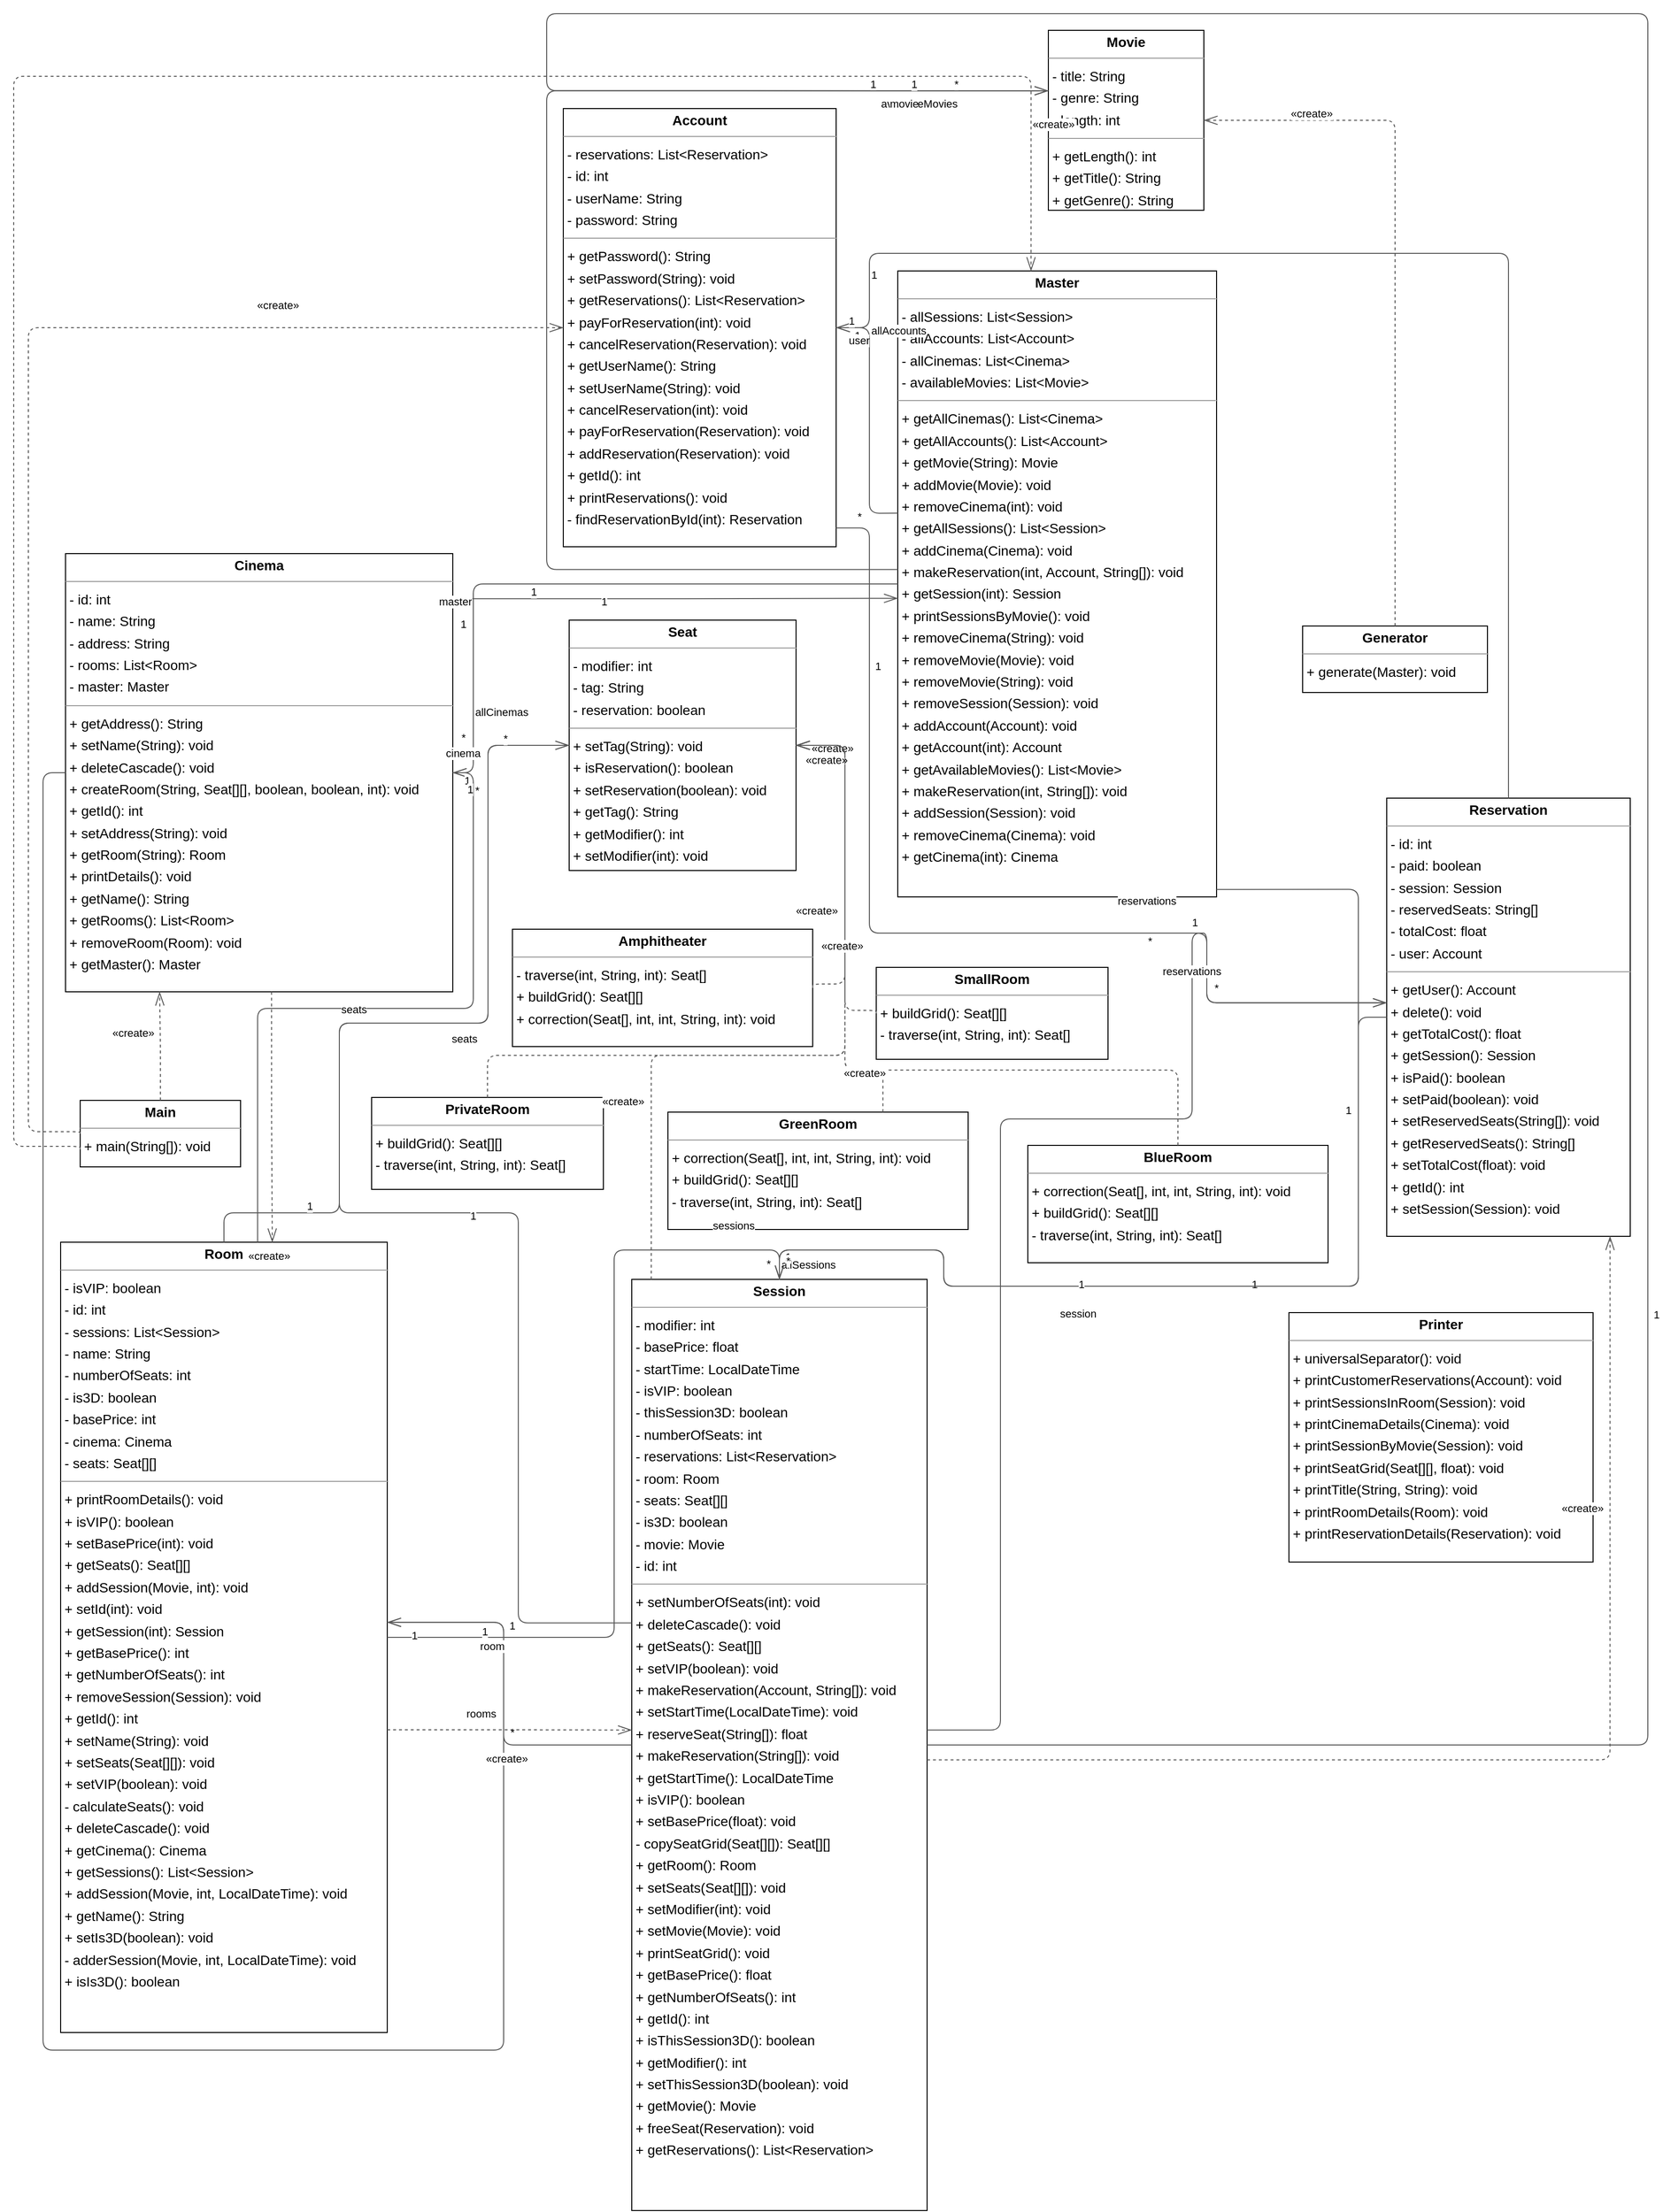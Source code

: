 <mxGraphModel dx="0" dy="0" grid="1" gridSize="10" guides="1" tooltips="1" connect="1" arrows="1" fold="1" page="0" pageScale="1" background="none" math="0" shadow="0">
  <root>
    <mxCell id="0" />
    <mxCell id="1" parent="0" />
    <mxCell id="node11" parent="1" vertex="1" value="&lt;p style=&quot;margin:0px;margin-top:4px;text-align:center;&quot;&gt;&lt;b&gt;Account&lt;/b&gt;&lt;/p&gt;&lt;hr size=&quot;1&quot;/&gt;&lt;p style=&quot;margin:0 0 0 4px;line-height:1.6;&quot;&gt;- reservations: List&amp;lt;Reservation&amp;gt;&lt;br/&gt;- id: int&lt;br/&gt;- userName: String&lt;br/&gt;- password: String&lt;/p&gt;&lt;hr size=&quot;1&quot;/&gt;&lt;p style=&quot;margin:0 0 0 4px;line-height:1.6;&quot;&gt;+ getPassword(): String&lt;br/&gt;+ setPassword(String): void&lt;br/&gt;+ getReservations(): List&amp;lt;Reservation&amp;gt;&lt;br/&gt;+ payForReservation(int): void&lt;br/&gt;+ cancelReservation(Reservation): void&lt;br/&gt;+ getUserName(): String&lt;br/&gt;+ setUserName(String): void&lt;br/&gt;+ cancelReservation(int): void&lt;br/&gt;+ payForReservation(Reservation): void&lt;br/&gt;+ addReservation(Reservation): void&lt;br/&gt;+ getId(): int&lt;br/&gt;+ printReservations(): void&lt;br/&gt;- findReservationById(int): Reservation&lt;/p&gt;" style="verticalAlign=top;align=left;overflow=fill;fontSize=14;fontFamily=Helvetica;html=1;rounded=0;shadow=0;comic=0;labelBackgroundColor=none;strokeWidth=1;">
      <mxGeometry x="438" y="66" width="279" height="448" as="geometry" />
    </mxCell>
    <mxCell id="node4" parent="1" vertex="1" value="&lt;p style=&quot;margin:0px;margin-top:4px;text-align:center;&quot;&gt;&lt;b&gt;Amphitheater&lt;/b&gt;&lt;/p&gt;&lt;hr size=&quot;1&quot;/&gt;&lt;p style=&quot;margin:0 0 0 4px;line-height:1.6;&quot;&gt;- traverse(int, String, int): Seat[]&lt;br/&gt;+ buildGrid(): Seat[][]&lt;br/&gt;+ correction(Seat[], int, int, String, int): void&lt;/p&gt;" style="verticalAlign=top;align=left;overflow=fill;fontSize=14;fontFamily=Helvetica;html=1;rounded=0;shadow=0;comic=0;labelBackgroundColor=none;strokeWidth=1;">
      <mxGeometry x="386" y="905" width="307" height="120" as="geometry" />
    </mxCell>
    <mxCell id="node9" parent="1" vertex="1" value="&lt;p style=&quot;margin:0px;margin-top:4px;text-align:center;&quot;&gt;&lt;b&gt;BlueRoom&lt;/b&gt;&lt;/p&gt;&lt;hr size=&quot;1&quot;/&gt;&lt;p style=&quot;margin:0 0 0 4px;line-height:1.6;&quot;&gt;+ correction(Seat[], int, int, String, int): void&lt;br/&gt;+ buildGrid(): Seat[][]&lt;br/&gt;- traverse(int, String, int): Seat[]&lt;/p&gt;" style="verticalAlign=top;align=left;overflow=fill;fontSize=14;fontFamily=Helvetica;html=1;rounded=0;shadow=0;comic=0;labelBackgroundColor=none;strokeWidth=1;">
      <mxGeometry x="913" y="1126" width="307" height="120" as="geometry" />
    </mxCell>
    <mxCell id="node15" parent="1" vertex="1" value="&lt;p style=&quot;margin:0px;margin-top:4px;text-align:center;&quot;&gt;&lt;b&gt;Cinema&lt;/b&gt;&lt;/p&gt;&lt;hr size=&quot;1&quot;/&gt;&lt;p style=&quot;margin:0 0 0 4px;line-height:1.6;&quot;&gt;- id: int&lt;br/&gt;- name: String&lt;br/&gt;- address: String&lt;br/&gt;- rooms: List&amp;lt;Room&amp;gt;&lt;br/&gt;- master: Master&lt;/p&gt;&lt;hr size=&quot;1&quot;/&gt;&lt;p style=&quot;margin:0 0 0 4px;line-height:1.6;&quot;&gt;+ getAddress(): String&lt;br/&gt;+ setName(String): void&lt;br/&gt;+ deleteCascade(): void&lt;br/&gt;+ createRoom(String, Seat[][], boolean, boolean, int): void&lt;br/&gt;+ getId(): int&lt;br/&gt;+ setAddress(String): void&lt;br/&gt;+ getRoom(String): Room&lt;br/&gt;+ printDetails(): void&lt;br/&gt;+ getName(): String&lt;br/&gt;+ getRooms(): List&amp;lt;Room&amp;gt;&lt;br/&gt;+ removeRoom(Room): void&lt;br/&gt;+ getMaster(): Master&lt;/p&gt;" style="verticalAlign=top;align=left;overflow=fill;fontSize=14;fontFamily=Helvetica;html=1;rounded=0;shadow=0;comic=0;labelBackgroundColor=none;strokeWidth=1;">
      <mxGeometry x="-71" y="521" width="396" height="448" as="geometry" />
    </mxCell>
    <mxCell id="node8" parent="1" vertex="1" value="&lt;p style=&quot;margin:0px;margin-top:4px;text-align:center;&quot;&gt;&lt;b&gt;Generator&lt;/b&gt;&lt;/p&gt;&lt;hr size=&quot;1&quot;/&gt;&lt;p style=&quot;margin:0 0 0 4px;line-height:1.6;&quot;&gt;+ generate(Master): void&lt;/p&gt;" style="verticalAlign=top;align=left;overflow=fill;fontSize=14;fontFamily=Helvetica;html=1;rounded=0;shadow=0;comic=0;labelBackgroundColor=none;strokeWidth=1;">
      <mxGeometry x="1194" y="595" width="189" height="68" as="geometry" />
    </mxCell>
    <mxCell id="node2" parent="1" vertex="1" value="&lt;p style=&quot;margin:0px;margin-top:4px;text-align:center;&quot;&gt;&lt;b&gt;GreenRoom&lt;/b&gt;&lt;/p&gt;&lt;hr size=&quot;1&quot;/&gt;&lt;p style=&quot;margin:0 0 0 4px;line-height:1.6;&quot;&gt;+ correction(Seat[], int, int, String, int): void&lt;br/&gt;+ buildGrid(): Seat[][]&lt;br/&gt;- traverse(int, String, int): Seat[]&lt;/p&gt;" style="verticalAlign=top;align=left;overflow=fill;fontSize=14;fontFamily=Helvetica;html=1;rounded=0;shadow=0;comic=0;labelBackgroundColor=none;strokeWidth=1;">
      <mxGeometry x="545" y="1092" width="307" height="120" as="geometry" />
    </mxCell>
    <mxCell id="node3" parent="1" vertex="1" value="&lt;p style=&quot;margin:0px;margin-top:4px;text-align:center;&quot;&gt;&lt;b&gt;Main&lt;/b&gt;&lt;/p&gt;&lt;hr size=&quot;1&quot;/&gt;&lt;p style=&quot;margin:0 0 0 4px;line-height:1.6;&quot;&gt;+ main(String[]): void&lt;/p&gt;" style="verticalAlign=top;align=left;overflow=fill;fontSize=14;fontFamily=Helvetica;html=1;rounded=0;shadow=0;comic=0;labelBackgroundColor=none;strokeWidth=1;">
      <mxGeometry x="-56" y="1080" width="164" height="68" as="geometry" />
    </mxCell>
    <mxCell id="node12" parent="1" vertex="1" value="&lt;p style=&quot;margin:0px;margin-top:4px;text-align:center;&quot;&gt;&lt;b&gt;Master&lt;/b&gt;&lt;/p&gt;&lt;hr size=&quot;1&quot;/&gt;&lt;p style=&quot;margin:0 0 0 4px;line-height:1.6;&quot;&gt;- allSessions: List&amp;lt;Session&amp;gt;&lt;br/&gt;- allAccounts: List&amp;lt;Account&amp;gt;&lt;br/&gt;- allCinemas: List&amp;lt;Cinema&amp;gt;&lt;br/&gt;- availableMovies: List&amp;lt;Movie&amp;gt;&lt;/p&gt;&lt;hr size=&quot;1&quot;/&gt;&lt;p style=&quot;margin:0 0 0 4px;line-height:1.6;&quot;&gt;+ getAllCinemas(): List&amp;lt;Cinema&amp;gt;&lt;br/&gt;+ getAllAccounts(): List&amp;lt;Account&amp;gt;&lt;br/&gt;+ getMovie(String): Movie&lt;br/&gt;+ addMovie(Movie): void&lt;br/&gt;+ removeCinema(int): void&lt;br/&gt;+ getAllSessions(): List&amp;lt;Session&amp;gt;&lt;br/&gt;+ addCinema(Cinema): void&lt;br/&gt;+ makeReservation(int, Account, String[]): void&lt;br/&gt;+ getSession(int): Session&lt;br/&gt;+ printSessionsByMovie(): void&lt;br/&gt;+ removeCinema(String): void&lt;br/&gt;+ removeMovie(Movie): void&lt;br/&gt;+ removeMovie(String): void&lt;br/&gt;+ removeSession(Session): void&lt;br/&gt;+ addAccount(Account): void&lt;br/&gt;+ getAccount(int): Account&lt;br/&gt;+ getAvailableMovies(): List&amp;lt;Movie&amp;gt;&lt;br/&gt;+ makeReservation(int, String[]): void&lt;br/&gt;+ addSession(Session): void&lt;br/&gt;+ removeCinema(Cinema): void&lt;br/&gt;+ getCinema(int): Cinema&lt;/p&gt;" style="verticalAlign=top;align=left;overflow=fill;fontSize=14;fontFamily=Helvetica;html=1;rounded=0;shadow=0;comic=0;labelBackgroundColor=none;strokeWidth=1;">
      <mxGeometry x="780" y="232" width="326" height="640" as="geometry" />
    </mxCell>
    <mxCell id="node6" parent="1" vertex="1" value="&lt;p style=&quot;margin:0px;margin-top:4px;text-align:center;&quot;&gt;&lt;b&gt;Movie&lt;/b&gt;&lt;/p&gt;&lt;hr size=&quot;1&quot;/&gt;&lt;p style=&quot;margin:0 0 0 4px;line-height:1.6;&quot;&gt;- title: String&lt;br/&gt;- genre: String&lt;br/&gt;- length: int&lt;/p&gt;&lt;hr size=&quot;1&quot;/&gt;&lt;p style=&quot;margin:0 0 0 4px;line-height:1.6;&quot;&gt;+ getLength(): int&lt;br/&gt;+ getTitle(): String&lt;br/&gt;+ getGenre(): String&lt;/p&gt;" style="verticalAlign=top;align=left;overflow=fill;fontSize=14;fontFamily=Helvetica;html=1;rounded=0;shadow=0;comic=0;labelBackgroundColor=none;strokeWidth=1;">
      <mxGeometry x="934" y="-14" width="159" height="184" as="geometry" />
    </mxCell>
    <mxCell id="node14" parent="1" vertex="1" value="&lt;p style=&quot;margin:0px;margin-top:4px;text-align:center;&quot;&gt;&lt;b&gt;Printer&lt;/b&gt;&lt;/p&gt;&lt;hr size=&quot;1&quot;/&gt;&lt;p style=&quot;margin:0 0 0 4px;line-height:1.6;&quot;&gt;+ universalSeparator(): void&lt;br/&gt;+ printCustomerReservations(Account): void&lt;br/&gt;+ printSessionsInRoom(Session): void&lt;br/&gt;+ printCinemaDetails(Cinema): void&lt;br/&gt;+ printSessionByMovie(Session): void&lt;br/&gt;+ printSeatGrid(Seat[][], float): void&lt;br/&gt;+ printTitle(String, String): void&lt;br/&gt;+ printRoomDetails(Room): void&lt;br/&gt;+ printReservationDetails(Reservation): void&lt;/p&gt;" style="verticalAlign=top;align=left;overflow=fill;fontSize=14;fontFamily=Helvetica;html=1;rounded=0;shadow=0;comic=0;labelBackgroundColor=none;strokeWidth=1;">
      <mxGeometry x="1180" y="1297" width="311" height="255" as="geometry" />
    </mxCell>
    <mxCell id="node13" parent="1" vertex="1" value="&lt;p style=&quot;margin:0px;margin-top:4px;text-align:center;&quot;&gt;&lt;b&gt;PrivateRoom&lt;/b&gt;&lt;/p&gt;&lt;hr size=&quot;1&quot;/&gt;&lt;p style=&quot;margin:0 0 0 4px;line-height:1.6;&quot;&gt;+ buildGrid(): Seat[][]&lt;br/&gt;- traverse(int, String, int): Seat[]&lt;/p&gt;" style="verticalAlign=top;align=left;overflow=fill;fontSize=14;fontFamily=Helvetica;html=1;rounded=0;shadow=0;comic=0;labelBackgroundColor=none;strokeWidth=1;">
      <mxGeometry x="242" y="1077" width="237" height="94" as="geometry" />
    </mxCell>
    <mxCell id="node10" parent="1" vertex="1" value="&lt;p style=&quot;margin:0px;margin-top:4px;text-align:center;&quot;&gt;&lt;b&gt;Reservation&lt;/b&gt;&lt;/p&gt;&lt;hr size=&quot;1&quot;/&gt;&lt;p style=&quot;margin:0 0 0 4px;line-height:1.6;&quot;&gt;- id: int&lt;br/&gt;- paid: boolean&lt;br/&gt;- session: Session&lt;br/&gt;- reservedSeats: String[]&lt;br/&gt;- totalCost: float&lt;br/&gt;- user: Account&lt;/p&gt;&lt;hr size=&quot;1&quot;/&gt;&lt;p style=&quot;margin:0 0 0 4px;line-height:1.6;&quot;&gt;+ getUser(): Account&lt;br/&gt;+ delete(): void&lt;br/&gt;+ getTotalCost(): float&lt;br/&gt;+ getSession(): Session&lt;br/&gt;+ isPaid(): boolean&lt;br/&gt;+ setPaid(boolean): void&lt;br/&gt;+ setReservedSeats(String[]): void&lt;br/&gt;+ getReservedSeats(): String[]&lt;br/&gt;+ setTotalCost(float): void&lt;br/&gt;+ getId(): int&lt;br/&gt;+ setSession(Session): void&lt;/p&gt;" style="verticalAlign=top;align=left;overflow=fill;fontSize=14;fontFamily=Helvetica;html=1;rounded=0;shadow=0;comic=0;labelBackgroundColor=none;strokeWidth=1;">
      <mxGeometry x="1280" y="771" width="249" height="448" as="geometry" />
    </mxCell>
    <mxCell id="node7" parent="1" vertex="1" value="&lt;p style=&quot;margin:0px;margin-top:4px;text-align:center;&quot;&gt;&lt;b&gt;Room&lt;/b&gt;&lt;/p&gt;&lt;hr size=&quot;1&quot;/&gt;&lt;p style=&quot;margin:0 0 0 4px;line-height:1.6;&quot;&gt;- isVIP: boolean&lt;br/&gt;- id: int&lt;br/&gt;- sessions: List&amp;lt;Session&amp;gt;&lt;br/&gt;- name: String&lt;br/&gt;- numberOfSeats: int&lt;br/&gt;- is3D: boolean&lt;br/&gt;- basePrice: int&lt;br/&gt;- cinema: Cinema&lt;br/&gt;- seats: Seat[][]&lt;/p&gt;&lt;hr size=&quot;1&quot;/&gt;&lt;p style=&quot;margin:0 0 0 4px;line-height:1.6;&quot;&gt;+ printRoomDetails(): void&lt;br/&gt;+ isVIP(): boolean&lt;br/&gt;+ setBasePrice(int): void&lt;br/&gt;+ getSeats(): Seat[][]&lt;br/&gt;+ addSession(Movie, int): void&lt;br/&gt;+ setId(int): void&lt;br/&gt;+ getSession(int): Session&lt;br/&gt;+ getBasePrice(): int&lt;br/&gt;+ getNumberOfSeats(): int&lt;br/&gt;+ removeSession(Session): void&lt;br/&gt;+ getId(): int&lt;br/&gt;+ setName(String): void&lt;br/&gt;+ setSeats(Seat[][]): void&lt;br/&gt;+ setVIP(boolean): void&lt;br/&gt;- calculateSeats(): void&lt;br/&gt;+ deleteCascade(): void&lt;br/&gt;+ getCinema(): Cinema&lt;br/&gt;+ getSessions(): List&amp;lt;Session&amp;gt;&lt;br/&gt;+ addSession(Movie, int, LocalDateTime): void&lt;br/&gt;+ getName(): String&lt;br/&gt;+ setIs3D(boolean): void&lt;br/&gt;- adderSession(Movie, int, LocalDateTime): void&lt;br/&gt;+ isIs3D(): boolean&lt;/p&gt;" style="verticalAlign=top;align=left;overflow=fill;fontSize=14;fontFamily=Helvetica;html=1;rounded=0;shadow=0;comic=0;labelBackgroundColor=none;strokeWidth=1;">
      <mxGeometry x="-76" y="1225" width="334" height="808" as="geometry" />
    </mxCell>
    <mxCell id="node0" parent="1" vertex="1" value="&lt;p style=&quot;margin:0px;margin-top:4px;text-align:center;&quot;&gt;&lt;b&gt;Seat&lt;/b&gt;&lt;/p&gt;&lt;hr size=&quot;1&quot;/&gt;&lt;p style=&quot;margin:0 0 0 4px;line-height:1.6;&quot;&gt;- modifier: int&lt;br/&gt;- tag: String&lt;br/&gt;- reservation: boolean&lt;/p&gt;&lt;hr size=&quot;1&quot;/&gt;&lt;p style=&quot;margin:0 0 0 4px;line-height:1.6;&quot;&gt;+ setTag(String): void&lt;br/&gt;+ isReservation(): boolean&lt;br/&gt;+ setReservation(boolean): void&lt;br/&gt;+ getTag(): String&lt;br/&gt;+ getModifier(): int&lt;br/&gt;+ setModifier(int): void&lt;/p&gt;" style="verticalAlign=top;align=left;overflow=fill;fontSize=14;fontFamily=Helvetica;html=1;rounded=0;shadow=0;comic=0;labelBackgroundColor=none;strokeWidth=1;">
      <mxGeometry x="444" y="589" width="232" height="256" as="geometry" />
    </mxCell>
    <mxCell id="node1" parent="1" vertex="1" value="&lt;p style=&quot;margin:0px;margin-top:4px;text-align:center;&quot;&gt;&lt;b&gt;Session&lt;/b&gt;&lt;/p&gt;&lt;hr size=&quot;1&quot;/&gt;&lt;p style=&quot;margin:0 0 0 4px;line-height:1.6;&quot;&gt;- modifier: int&lt;br/&gt;- basePrice: float&lt;br/&gt;- startTime: LocalDateTime&lt;br/&gt;- isVIP: boolean&lt;br/&gt;- thisSession3D: boolean&lt;br/&gt;- numberOfSeats: int&lt;br/&gt;- reservations: List&amp;lt;Reservation&amp;gt;&lt;br/&gt;- room: Room&lt;br/&gt;- seats: Seat[][]&lt;br/&gt;- is3D: boolean&lt;br/&gt;- movie: Movie&lt;br/&gt;- id: int&lt;/p&gt;&lt;hr size=&quot;1&quot;/&gt;&lt;p style=&quot;margin:0 0 0 4px;line-height:1.6;&quot;&gt;+ setNumberOfSeats(int): void&lt;br/&gt;+ deleteCascade(): void&lt;br/&gt;+ getSeats(): Seat[][]&lt;br/&gt;+ setVIP(boolean): void&lt;br/&gt;+ makeReservation(Account, String[]): void&lt;br/&gt;+ setStartTime(LocalDateTime): void&lt;br/&gt;+ reserveSeat(String[]): float&lt;br/&gt;+ makeReservation(String[]): void&lt;br/&gt;+ getStartTime(): LocalDateTime&lt;br/&gt;+ isVIP(): boolean&lt;br/&gt;+ setBasePrice(float): void&lt;br/&gt;- copySeatGrid(Seat[][]): Seat[][]&lt;br/&gt;+ getRoom(): Room&lt;br/&gt;+ setSeats(Seat[][]): void&lt;br/&gt;+ setModifier(int): void&lt;br/&gt;+ setMovie(Movie): void&lt;br/&gt;+ printSeatGrid(): void&lt;br/&gt;+ getBasePrice(): float&lt;br/&gt;+ getNumberOfSeats(): int&lt;br/&gt;+ getId(): int&lt;br/&gt;+ isThisSession3D(): boolean&lt;br/&gt;+ getModifier(): int&lt;br/&gt;+ setThisSession3D(boolean): void&lt;br/&gt;+ getMovie(): Movie&lt;br/&gt;+ freeSeat(Reservation): void&lt;br/&gt;+ getReservations(): List&amp;lt;Reservation&amp;gt;&lt;/p&gt;" style="verticalAlign=top;align=left;overflow=fill;fontSize=14;fontFamily=Helvetica;html=1;rounded=0;shadow=0;comic=0;labelBackgroundColor=none;strokeWidth=1;">
      <mxGeometry x="508" y="1263" width="302" height="952" as="geometry" />
    </mxCell>
    <mxCell id="node5" parent="1" vertex="1" value="&lt;p style=&quot;margin:0px;margin-top:4px;text-align:center;&quot;&gt;&lt;b&gt;SmallRoom&lt;/b&gt;&lt;/p&gt;&lt;hr size=&quot;1&quot;/&gt;&lt;p style=&quot;margin:0 0 0 4px;line-height:1.6;&quot;&gt;+ buildGrid(): Seat[][]&lt;br/&gt;- traverse(int, String, int): Seat[]&lt;/p&gt;" style="verticalAlign=top;align=left;overflow=fill;fontSize=14;fontFamily=Helvetica;html=1;rounded=0;shadow=0;comic=0;labelBackgroundColor=none;strokeWidth=1;">
      <mxGeometry x="758" y="944" width="237" height="94" as="geometry" />
    </mxCell>
    <mxCell id="edge11" edge="1" value="" parent="1" source="node11" target="node10" style="html=1;rounded=1;edgeStyle=orthogonalEdgeStyle;dashed=0;startArrow=diamondThinstartSize=12;endArrow=openThin;endSize=12;strokeColor=#595959;exitX=1.000;exitY=0.957;exitDx=0;exitDy=0;entryX=0.000;entryY=0.467;entryDx=0;entryDy=0;">
      <mxGeometry width="50" height="50" relative="1" as="geometry">
        <Array as="points">
          <mxPoint x="751" y="495" />
          <mxPoint x="751" y="909" />
          <mxPoint x="1096" y="909" />
          <mxPoint x="1096" y="980" />
        </Array>
      </mxGeometry>
    </mxCell>
    <mxCell id="label66" parent="edge11" vertex="1" connectable="0" value="1" style="edgeLabel;resizable=0;html=1;align=left;verticalAlign=top;strokeColor=default;">
      <mxGeometry x="755" y="623" as="geometry" />
    </mxCell>
    <mxCell id="label70" parent="edge11" vertex="1" connectable="0" value="*" style="edgeLabel;resizable=0;html=1;align=left;verticalAlign=top;strokeColor=default;">
      <mxGeometry x="1034" y="904" as="geometry" />
    </mxCell>
    <mxCell id="label71" parent="edge11" vertex="1" connectable="0" value="reservations" style="edgeLabel;resizable=0;html=1;align=left;verticalAlign=top;strokeColor=default;">
      <mxGeometry x="1003" y="863" as="geometry" />
    </mxCell>
    <mxCell id="edge20" edge="1" value="" parent="1" source="node4" target="node0" style="html=1;rounded=1;edgeStyle=orthogonalEdgeStyle;dashed=1;startArrow=none;endArrow=openThin;endSize=12;strokeColor=#595959;exitX=1.000;exitY=0.500;exitDx=0;exitDy=0;entryX=1.000;entryY=0.500;entryDx=0;entryDy=0;">
      <mxGeometry width="50" height="50" relative="1" as="geometry">
        <Array as="points">
          <mxPoint x="726" y="961" />
          <mxPoint x="726" y="717" />
        </Array>
      </mxGeometry>
    </mxCell>
    <mxCell id="label122" parent="edge20" vertex="1" connectable="0" value="«create»" style="edgeLabel;resizable=0;html=1;align=left;verticalAlign=top;strokeColor=default;">
      <mxGeometry x="690" y="707" as="geometry" />
    </mxCell>
    <mxCell id="edge25" edge="1" value="" parent="1" source="node9" target="node0" style="html=1;rounded=1;edgeStyle=orthogonalEdgeStyle;dashed=1;startArrow=none;endArrow=openThin;endSize=12;strokeColor=#595959;exitX=0.500;exitY=0.000;exitDx=0;exitDy=0;entryX=1.000;entryY=0.500;entryDx=0;entryDy=0;">
      <mxGeometry width="50" height="50" relative="1" as="geometry">
        <Array as="points">
          <mxPoint x="1066" y="1049" />
          <mxPoint x="726" y="1049" />
          <mxPoint x="726" y="717" />
        </Array>
      </mxGeometry>
    </mxCell>
    <mxCell id="label152" parent="edge25" vertex="1" connectable="0" value="«create»" style="edgeLabel;resizable=0;html=1;align=left;verticalAlign=top;strokeColor=default;">
      <mxGeometry x="674" y="873" as="geometry" />
    </mxCell>
    <mxCell id="edge12" edge="1" value="" parent="1" source="node15" target="node12" style="html=1;rounded=1;edgeStyle=orthogonalEdgeStyle;dashed=0;startArrow=diamondThinstartSize=12;endArrow=openThin;endSize=12;strokeColor=#595959;exitX=1.000;exitY=0.103;exitDx=0;exitDy=0;entryX=0.000;entryY=0.523;entryDx=0;entryDy=0;">
      <mxGeometry width="50" height="50" relative="1" as="geometry">
        <Array as="points" />
      </mxGeometry>
    </mxCell>
    <mxCell id="label72" parent="edge12" vertex="1" connectable="0" value="1" style="edgeLabel;resizable=0;html=1;align=left;verticalAlign=top;strokeColor=default;">
      <mxGeometry x="475" y="557" as="geometry" />
    </mxCell>
    <mxCell id="label76" parent="edge12" vertex="1" connectable="0" value="1" style="edgeLabel;resizable=0;html=1;align=left;verticalAlign=top;strokeColor=default;">
      <mxGeometry x="403" y="547" as="geometry" />
    </mxCell>
    <mxCell id="label77" parent="edge12" vertex="1" connectable="0" value="master" style="edgeLabel;resizable=0;html=1;align=left;verticalAlign=top;strokeColor=default;">
      <mxGeometry x="309" y="557" as="geometry" />
    </mxCell>
    <mxCell id="edge19" edge="1" value="" parent="1" source="node15" target="node7" style="html=1;rounded=1;edgeStyle=orthogonalEdgeStyle;dashed=0;startArrow=diamondThinstartSize=12;endArrow=openThin;endSize=12;strokeColor=#595959;exitX=0.000;exitY=0.500;exitDx=0;exitDy=0;entryX=1.000;entryY=0.481;entryDx=0;entryDy=0;">
      <mxGeometry width="50" height="50" relative="1" as="geometry">
        <Array as="points">
          <mxPoint x="-94" y="745" />
          <mxPoint x="-94" y="2051" />
          <mxPoint x="377" y="2051" />
          <mxPoint x="377" y="1614" />
        </Array>
      </mxGeometry>
    </mxCell>
    <mxCell id="label114" parent="edge19" vertex="1" connectable="0" value="1" style="edgeLabel;resizable=0;html=1;align=left;verticalAlign=top;strokeColor=default;">
      <mxGeometry x="381" y="1604" as="geometry" />
    </mxCell>
    <mxCell id="label118" parent="edge19" vertex="1" connectable="0" value="*" style="edgeLabel;resizable=0;html=1;align=left;verticalAlign=top;strokeColor=default;">
      <mxGeometry x="382" y="1713" as="geometry" />
    </mxCell>
    <mxCell id="label119" parent="edge19" vertex="1" connectable="0" value="rooms" style="edgeLabel;resizable=0;html=1;align=left;verticalAlign=top;strokeColor=default;">
      <mxGeometry x="337" y="1694" as="geometry" />
    </mxCell>
    <mxCell id="edge23" edge="1" value="" parent="1" source="node15" target="node7" style="html=1;rounded=1;edgeStyle=orthogonalEdgeStyle;dashed=1;startArrow=none;endArrow=openThin;endSize=12;strokeColor=#595959;exitX=0.532;exitY=1.000;exitDx=0;exitDy=0;entryX=0.648;entryY=0.000;entryDx=0;entryDy=0;">
      <mxGeometry width="50" height="50" relative="1" as="geometry">
        <Array as="points" />
      </mxGeometry>
    </mxCell>
    <mxCell id="label140" parent="edge23" vertex="1" connectable="0" value="«create»" style="edgeLabel;resizable=0;html=1;align=left;verticalAlign=top;strokeColor=default;">
      <mxGeometry x="114" y="1226" as="geometry" />
    </mxCell>
    <mxCell id="edge22" edge="1" value="" parent="1" source="node8" target="node6" style="html=1;rounded=1;edgeStyle=orthogonalEdgeStyle;dashed=1;startArrow=none;endArrow=openThin;endSize=12;strokeColor=#595959;exitX=0.500;exitY=0.001;exitDx=0;exitDy=0;entryX=1.000;entryY=0.500;entryDx=0;entryDy=0;">
      <mxGeometry width="50" height="50" relative="1" as="geometry">
        <Array as="points">
          <mxPoint x="1289" y="78" />
        </Array>
      </mxGeometry>
    </mxCell>
    <mxCell id="label134" parent="edge22" vertex="1" connectable="0" value="«create»" style="edgeLabel;resizable=0;html=1;align=left;verticalAlign=top;strokeColor=default;">
      <mxGeometry x="1180" y="58" as="geometry" />
    </mxCell>
    <mxCell id="edge6" edge="1" value="" parent="1" source="node2" target="node0" style="html=1;rounded=1;edgeStyle=orthogonalEdgeStyle;dashed=1;startArrow=none;endArrow=openThin;endSize=12;strokeColor=#595959;exitX=0.716;exitY=0.000;exitDx=0;exitDy=0;entryX=1.000;entryY=0.500;entryDx=0;entryDy=0;">
      <mxGeometry width="50" height="50" relative="1" as="geometry">
        <Array as="points">
          <mxPoint x="765" y="1049" />
          <mxPoint x="726" y="1049" />
          <mxPoint x="726" y="717" />
        </Array>
      </mxGeometry>
    </mxCell>
    <mxCell id="label38" parent="edge6" vertex="1" connectable="0" value="«create»" style="edgeLabel;resizable=0;html=1;align=left;verticalAlign=top;strokeColor=default;">
      <mxGeometry x="723" y="1039" as="geometry" />
    </mxCell>
    <mxCell id="edge8" edge="1" value="" parent="1" source="node3" target="node11" style="html=1;rounded=1;edgeStyle=orthogonalEdgeStyle;dashed=1;startArrow=none;endArrow=openThin;endSize=12;strokeColor=#595959;exitX=0.000;exitY=0.500;exitDx=0;exitDy=0;entryX=0.000;entryY=0.500;entryDx=0;entryDy=0;">
      <mxGeometry width="50" height="50" relative="1" as="geometry">
        <Array as="points">
          <mxPoint x="-109" y="1112" />
          <mxPoint x="-109" y="290" />
        </Array>
      </mxGeometry>
    </mxCell>
    <mxCell id="label50" parent="edge8" vertex="1" connectable="0" value="«create»" style="edgeLabel;resizable=0;html=1;align=left;verticalAlign=top;strokeColor=default;">
      <mxGeometry x="123" y="254" as="geometry" />
    </mxCell>
    <mxCell id="edge13" edge="1" value="" parent="1" source="node3" target="node15" style="html=1;rounded=1;edgeStyle=orthogonalEdgeStyle;dashed=1;startArrow=none;endArrow=openThin;endSize=12;strokeColor=#595959;exitX=0.500;exitY=0.000;exitDx=0;exitDy=0;entryX=0.243;entryY=1.000;entryDx=0;entryDy=0;">
      <mxGeometry width="50" height="50" relative="1" as="geometry">
        <Array as="points" />
      </mxGeometry>
    </mxCell>
    <mxCell id="label80" parent="edge13" vertex="1" connectable="0" value="«create»" style="edgeLabel;resizable=0;html=1;align=left;verticalAlign=top;strokeColor=default;">
      <mxGeometry x="-25" y="998" as="geometry" />
    </mxCell>
    <mxCell id="edge0" edge="1" value="" parent="1" source="node3" target="node12" style="html=1;rounded=1;edgeStyle=orthogonalEdgeStyle;dashed=1;startArrow=none;endArrow=openThin;endSize=12;strokeColor=#595959;exitX=0.000;exitY=0.738;exitDx=0;exitDy=0;entryX=0.418;entryY=0.000;entryDx=0;entryDy=0;">
      <mxGeometry width="50" height="50" relative="1" as="geometry">
        <Array as="points">
          <mxPoint x="-124" y="1127" />
          <mxPoint x="-124" y="33" />
          <mxPoint x="916" y="33" />
        </Array>
      </mxGeometry>
    </mxCell>
    <mxCell id="label2" parent="edge0" vertex="1" connectable="0" value="«create»" style="edgeLabel;resizable=0;html=1;align=left;verticalAlign=top;strokeColor=default;">
      <mxGeometry x="916" y="69" as="geometry" />
    </mxCell>
    <mxCell id="edge1" edge="1" value="" parent="1" source="node12" target="node11" style="html=1;rounded=1;edgeStyle=orthogonalEdgeStyle;dashed=0;startArrow=diamondThinstartSize=12;endArrow=openThin;endSize=12;strokeColor=#595959;exitX=0.000;exitY=0.387;exitDx=0;exitDy=0;entryX=1.000;entryY=0.500;entryDx=0;entryDy=0;">
      <mxGeometry width="50" height="50" relative="1" as="geometry">
        <Array as="points">
          <mxPoint x="751" y="480" />
          <mxPoint x="751" y="290" />
        </Array>
      </mxGeometry>
    </mxCell>
    <mxCell id="label6" parent="edge1" vertex="1" connectable="0" value="1" style="edgeLabel;resizable=0;html=1;align=left;verticalAlign=top;strokeColor=default;">
      <mxGeometry x="734" y="285" as="geometry" />
    </mxCell>
    <mxCell id="label10" parent="edge1" vertex="1" connectable="0" value="*" style="edgeLabel;resizable=0;html=1;align=left;verticalAlign=top;strokeColor=default;">
      <mxGeometry x="737" y="470" as="geometry" />
    </mxCell>
    <mxCell id="label11" parent="edge1" vertex="1" connectable="0" value="allAccounts" style="edgeLabel;resizable=0;html=1;align=left;verticalAlign=top;strokeColor=default;">
      <mxGeometry x="751" y="280" as="geometry" />
    </mxCell>
    <mxCell id="edge26" edge="1" value="" parent="1" source="node12" target="node15" style="html=1;rounded=1;edgeStyle=orthogonalEdgeStyle;dashed=0;startArrow=diamondThinstartSize=12;endArrow=openThin;endSize=12;strokeColor=#595959;exitX=0.000;exitY=0.500;exitDx=0;exitDy=0;entryX=1.000;entryY=0.500;entryDx=0;entryDy=0;">
      <mxGeometry width="50" height="50" relative="1" as="geometry">
        <Array as="points">
          <mxPoint x="346" y="552" />
          <mxPoint x="346" y="745" />
        </Array>
      </mxGeometry>
    </mxCell>
    <mxCell id="label156" parent="edge26" vertex="1" connectable="0" value="1" style="edgeLabel;resizable=0;html=1;align=left;verticalAlign=top;strokeColor=default;">
      <mxGeometry x="331" y="580" as="geometry" />
    </mxCell>
    <mxCell id="label160" parent="edge26" vertex="1" connectable="0" value="*" style="edgeLabel;resizable=0;html=1;align=left;verticalAlign=top;strokeColor=default;">
      <mxGeometry x="332" y="696" as="geometry" />
    </mxCell>
    <mxCell id="label161" parent="edge26" vertex="1" connectable="0" value="allCinemas" style="edgeLabel;resizable=0;html=1;align=left;verticalAlign=top;strokeColor=default;">
      <mxGeometry x="346" y="670" as="geometry" />
    </mxCell>
    <mxCell id="edge7" edge="1" value="" parent="1" source="node12" target="node6" style="html=1;rounded=1;edgeStyle=orthogonalEdgeStyle;dashed=0;startArrow=diamondThinstartSize=12;endArrow=openThin;endSize=12;strokeColor=#595959;exitX=0.000;exitY=0.477;exitDx=0;exitDy=0;entryX=0.000;entryY=0.336;entryDx=0;entryDy=0;">
      <mxGeometry width="50" height="50" relative="1" as="geometry">
        <Array as="points">
          <mxPoint x="421" y="537" />
          <mxPoint x="421" y="48" />
        </Array>
      </mxGeometry>
    </mxCell>
    <mxCell id="label42" parent="edge7" vertex="1" connectable="0" value="1" style="edgeLabel;resizable=0;html=1;align=left;verticalAlign=top;strokeColor=default;">
      <mxGeometry x="750" y="28" as="geometry" />
    </mxCell>
    <mxCell id="label46" parent="edge7" vertex="1" connectable="0" value="*" style="edgeLabel;resizable=0;html=1;align=left;verticalAlign=top;strokeColor=default;">
      <mxGeometry x="836" y="28" as="geometry" />
    </mxCell>
    <mxCell id="label47" parent="edge7" vertex="1" connectable="0" value="availableMovies" style="edgeLabel;resizable=0;html=1;align=left;verticalAlign=top;strokeColor=default;">
      <mxGeometry x="761" y="48" as="geometry" />
    </mxCell>
    <mxCell id="edge28" edge="1" value="" parent="1" source="node12" target="node1" style="html=1;rounded=1;edgeStyle=orthogonalEdgeStyle;dashed=0;startArrow=diamondThinstartSize=12;endArrow=openThin;endSize=12;strokeColor=#595959;exitX=1.000;exitY=0.988;exitDx=0;exitDy=0;entryX=0.500;entryY=0.000;entryDx=0;entryDy=0;">
      <mxGeometry width="50" height="50" relative="1" as="geometry">
        <Array as="points">
          <mxPoint x="1251" y="864" />
          <mxPoint x="1251" y="1270" />
          <mxPoint x="827" y="1270" />
          <mxPoint x="827" y="1233" />
          <mxPoint x="659" y="1233" />
        </Array>
      </mxGeometry>
    </mxCell>
    <mxCell id="label168" parent="edge28" vertex="1" connectable="0" value="1" style="edgeLabel;resizable=0;html=1;align=left;verticalAlign=top;strokeColor=default;">
      <mxGeometry x="1140" y="1255" as="geometry" />
    </mxCell>
    <mxCell id="label172" parent="edge28" vertex="1" connectable="0" value="*" style="edgeLabel;resizable=0;html=1;align=left;verticalAlign=top;strokeColor=default;">
      <mxGeometry x="644" y="1234" as="geometry" />
    </mxCell>
    <mxCell id="label173" parent="edge28" vertex="1" connectable="0" value="allSessions" style="edgeLabel;resizable=0;html=1;align=left;verticalAlign=top;strokeColor=default;">
      <mxGeometry x="659" y="1235" as="geometry" />
    </mxCell>
    <mxCell id="edge10" edge="1" value="" parent="1" source="node13" target="node0" style="html=1;rounded=1;edgeStyle=orthogonalEdgeStyle;dashed=1;startArrow=none;endArrow=openThin;endSize=12;strokeColor=#595959;exitX=0.500;exitY=0.000;exitDx=0;exitDy=0;entryX=1.000;entryY=0.500;entryDx=0;entryDy=0;">
      <mxGeometry width="50" height="50" relative="1" as="geometry">
        <Array as="points">
          <mxPoint x="361" y="1034" />
          <mxPoint x="726" y="1034" />
          <mxPoint x="726" y="717" />
        </Array>
      </mxGeometry>
    </mxCell>
    <mxCell id="label62" parent="edge10" vertex="1" connectable="0" value="«create»" style="edgeLabel;resizable=0;html=1;align=left;verticalAlign=top;strokeColor=default;">
      <mxGeometry x="684" y="719" as="geometry" />
    </mxCell>
    <mxCell id="edge24" edge="1" value="" parent="1" source="node10" target="node11" style="html=1;rounded=1;edgeStyle=orthogonalEdgeStyle;dashed=0;startArrow=diamondThinstartSize=12;endArrow=openThin;endSize=12;strokeColor=#595959;exitX=0.500;exitY=0.000;exitDx=0;exitDy=0;entryX=1.000;entryY=0.500;entryDx=0;entryDy=0;">
      <mxGeometry width="50" height="50" relative="1" as="geometry">
        <Array as="points">
          <mxPoint x="1405" y="214" />
          <mxPoint x="751" y="214" />
          <mxPoint x="751" y="290" />
        </Array>
      </mxGeometry>
    </mxCell>
    <mxCell id="label144" parent="edge24" vertex="1" connectable="0" value="1" style="edgeLabel;resizable=0;html=1;align=left;verticalAlign=top;strokeColor=default;">
      <mxGeometry x="728" y="270" as="geometry" />
    </mxCell>
    <mxCell id="label148" parent="edge24" vertex="1" connectable="0" value="1" style="edgeLabel;resizable=0;html=1;align=left;verticalAlign=top;strokeColor=default;">
      <mxGeometry x="751" y="223" as="geometry" />
    </mxCell>
    <mxCell id="label149" parent="edge24" vertex="1" connectable="0" value="user" style="edgeLabel;resizable=0;html=1;align=left;verticalAlign=top;strokeColor=default;">
      <mxGeometry x="728" y="290" as="geometry" />
    </mxCell>
    <mxCell id="edge5" edge="1" value="" parent="1" source="node10" target="node1" style="html=1;rounded=1;edgeStyle=orthogonalEdgeStyle;dashed=0;startArrow=diamondThinstartSize=12;endArrow=openThin;endSize=12;strokeColor=#595959;exitX=0.000;exitY=0.500;exitDx=0;exitDy=0;entryX=0.500;entryY=0.000;entryDx=0;entryDy=0;">
      <mxGeometry width="50" height="50" relative="1" as="geometry">
        <Array as="points">
          <mxPoint x="1251" y="995" />
          <mxPoint x="1251" y="1270" />
          <mxPoint x="827" y="1270" />
          <mxPoint x="827" y="1233" />
          <mxPoint x="659" y="1233" />
        </Array>
      </mxGeometry>
    </mxCell>
    <mxCell id="label30" parent="edge5" vertex="1" connectable="0" value="1" style="edgeLabel;resizable=0;html=1;align=left;verticalAlign=top;strokeColor=default;">
      <mxGeometry x="963" y="1255" as="geometry" />
    </mxCell>
    <mxCell id="label34" parent="edge5" vertex="1" connectable="0" value="1" style="edgeLabel;resizable=0;html=1;align=left;verticalAlign=top;strokeColor=default;">
      <mxGeometry x="1236" y="1077" as="geometry" />
    </mxCell>
    <mxCell id="label35" parent="edge5" vertex="1" connectable="0" value="session" style="edgeLabel;resizable=0;html=1;align=left;verticalAlign=top;strokeColor=default;">
      <mxGeometry x="944" y="1285" as="geometry" />
    </mxCell>
    <mxCell id="edge14" edge="1" value="" parent="1" source="node7" target="node15" style="html=1;rounded=1;edgeStyle=orthogonalEdgeStyle;dashed=0;startArrow=diamondThinstartSize=12;endArrow=openThin;endSize=12;strokeColor=#595959;exitX=0.603;exitY=0.000;exitDx=0;exitDy=0;entryX=1.000;entryY=0.500;entryDx=0;entryDy=0;">
      <mxGeometry width="50" height="50" relative="1" as="geometry">
        <Array as="points">
          <mxPoint x="125" y="986" />
          <mxPoint x="346" y="986" />
          <mxPoint x="346" y="745" />
        </Array>
      </mxGeometry>
    </mxCell>
    <mxCell id="label84" parent="edge14" vertex="1" connectable="0" value="1" style="edgeLabel;resizable=0;html=1;align=left;verticalAlign=top;strokeColor=default;">
      <mxGeometry x="335" y="740" as="geometry" />
    </mxCell>
    <mxCell id="label88" parent="edge14" vertex="1" connectable="0" value="1" style="edgeLabel;resizable=0;html=1;align=left;verticalAlign=top;strokeColor=default;">
      <mxGeometry x="338" y="749" as="geometry" />
    </mxCell>
    <mxCell id="label89" parent="edge14" vertex="1" connectable="0" value="cinema" style="edgeLabel;resizable=0;html=1;align=left;verticalAlign=top;strokeColor=default;">
      <mxGeometry x="316" y="712" as="geometry" />
    </mxCell>
    <mxCell id="edge3" edge="1" value="" parent="1" source="node7" target="node0" style="html=1;rounded=1;edgeStyle=orthogonalEdgeStyle;dashed=0;startArrow=diamondThinstartSize=12;endArrow=openThin;endSize=12;strokeColor=#595959;exitX=0.500;exitY=0.000;exitDx=0;exitDy=0;entryX=0.000;entryY=0.500;entryDx=0;entryDy=0;">
      <mxGeometry width="50" height="50" relative="1" as="geometry">
        <Array as="points">
          <mxPoint x="91" y="1195" />
          <mxPoint x="209" y="1195" />
          <mxPoint x="209" y="1001" />
          <mxPoint x="361" y="1001" />
          <mxPoint x="361" y="717" />
        </Array>
      </mxGeometry>
    </mxCell>
    <mxCell id="label18" parent="edge3" vertex="1" connectable="0" value="1" style="edgeLabel;resizable=0;html=1;align=left;verticalAlign=top;strokeColor=default;">
      <mxGeometry x="174" y="1175" as="geometry" />
    </mxCell>
    <mxCell id="label22" parent="edge3" vertex="1" connectable="0" value="*" style="edgeLabel;resizable=0;html=1;align=left;verticalAlign=top;strokeColor=default;">
      <mxGeometry x="346" y="750" as="geometry" />
    </mxCell>
    <mxCell id="label23" parent="edge3" vertex="1" connectable="0" value="seats" style="edgeLabel;resizable=0;html=1;align=left;verticalAlign=top;strokeColor=default;">
      <mxGeometry x="209" y="974" as="geometry" />
    </mxCell>
    <mxCell id="edge2" edge="1" value="" parent="1" source="node7" target="node1" style="html=1;rounded=1;edgeStyle=orthogonalEdgeStyle;dashed=1;startArrow=none;endArrow=openThin;endSize=12;strokeColor=#595959;exitX=1.000;exitY=0.617;exitDx=0;exitDy=0;entryX=0.000;entryY=0.484;entryDx=0;entryDy=0;">
      <mxGeometry width="50" height="50" relative="1" as="geometry">
        <Array as="points" />
      </mxGeometry>
    </mxCell>
    <mxCell id="label14" parent="edge2" vertex="1" connectable="0" value="«create»" style="edgeLabel;resizable=0;html=1;align=left;verticalAlign=top;strokeColor=default;">
      <mxGeometry x="357" y="1740" as="geometry" />
    </mxCell>
    <mxCell id="edge18" edge="1" value="" parent="1" source="node7" target="node1" style="html=1;rounded=1;edgeStyle=orthogonalEdgeStyle;dashed=0;startArrow=diamondThinstartSize=12;endArrow=openThin;endSize=12;strokeColor=#595959;exitX=1.000;exitY=0.500;exitDx=0;exitDy=0;entryX=0.500;entryY=0.000;entryDx=0;entryDy=0;">
      <mxGeometry width="50" height="50" relative="1" as="geometry">
        <Array as="points">
          <mxPoint x="490" y="1629" />
          <mxPoint x="490" y="1233" />
          <mxPoint x="659" y="1233" />
        </Array>
      </mxGeometry>
    </mxCell>
    <mxCell id="label108" parent="edge18" vertex="1" connectable="0" value="1" style="edgeLabel;resizable=0;html=1;align=left;verticalAlign=top;strokeColor=default;">
      <mxGeometry x="663" y="1227" as="geometry" />
    </mxCell>
    <mxCell id="label112" parent="edge18" vertex="1" connectable="0" value="*" style="edgeLabel;resizable=0;html=1;align=left;verticalAlign=top;strokeColor=default;">
      <mxGeometry x="664" y="1231" as="geometry" />
    </mxCell>
    <mxCell id="label113" parent="edge18" vertex="1" connectable="0" value="sessions" style="edgeLabel;resizable=0;html=1;align=left;verticalAlign=top;strokeColor=default;">
      <mxGeometry x="589" y="1195" as="geometry" />
    </mxCell>
    <mxCell id="edge21" edge="1" value="" parent="1" source="node1" target="node6" style="html=1;rounded=1;edgeStyle=orthogonalEdgeStyle;dashed=0;startArrow=diamondThinstartSize=12;endArrow=openThin;endSize=12;strokeColor=#595959;exitX=1.000;exitY=0.500;exitDx=0;exitDy=0;entryX=0.000;entryY=0.336;entryDx=0;entryDy=0;">
      <mxGeometry width="50" height="50" relative="1" as="geometry">
        <Array as="points">
          <mxPoint x="1547" y="1739" />
          <mxPoint x="1547" y="-31" />
          <mxPoint x="421" y="-31" />
          <mxPoint x="421" y="48" />
        </Array>
      </mxGeometry>
    </mxCell>
    <mxCell id="label126" parent="edge21" vertex="1" connectable="0" value="1" style="edgeLabel;resizable=0;html=1;align=left;verticalAlign=top;strokeColor=default;">
      <mxGeometry x="792" y="28" as="geometry" />
    </mxCell>
    <mxCell id="label130" parent="edge21" vertex="1" connectable="0" value="1" style="edgeLabel;resizable=0;html=1;align=left;verticalAlign=top;strokeColor=default;">
      <mxGeometry x="1551" y="1286" as="geometry" />
    </mxCell>
    <mxCell id="label131" parent="edge21" vertex="1" connectable="0" value="movie" style="edgeLabel;resizable=0;html=1;align=left;verticalAlign=top;strokeColor=default;">
      <mxGeometry x="770" y="48" as="geometry" />
    </mxCell>
    <mxCell id="edge15" edge="1" value="" parent="1" source="node1" target="node10" style="html=1;rounded=1;edgeStyle=orthogonalEdgeStyle;dashed=1;startArrow=none;endArrow=openThin;endSize=12;strokeColor=#595959;exitX=1.000;exitY=0.516;exitDx=0;exitDy=0;entryX=0.917;entryY=1.000;entryDx=0;entryDy=0;">
      <mxGeometry width="50" height="50" relative="1" as="geometry">
        <Array as="points">
          <mxPoint x="1509" y="1754" />
        </Array>
      </mxGeometry>
    </mxCell>
    <mxCell id="label92" parent="edge15" vertex="1" connectable="0" value="«create»" style="edgeLabel;resizable=0;html=1;align=left;verticalAlign=top;strokeColor=default;">
      <mxGeometry x="1457" y="1484" as="geometry" />
    </mxCell>
    <mxCell id="edge16" edge="1" value="" parent="1" source="node1" target="node10" style="html=1;rounded=1;edgeStyle=orthogonalEdgeStyle;dashed=0;startArrow=diamondThinstartSize=12;endArrow=openThin;endSize=12;strokeColor=#595959;exitX=1.000;exitY=0.484;exitDx=0;exitDy=0;entryX=0.000;entryY=0.467;entryDx=0;entryDy=0;">
      <mxGeometry width="50" height="50" relative="1" as="geometry">
        <Array as="points">
          <mxPoint x="885" y="1724" />
          <mxPoint x="885" y="1099" />
          <mxPoint x="1081" y="1099" />
          <mxPoint x="1081" y="909" />
          <mxPoint x="1096" y="909" />
          <mxPoint x="1096" y="980" />
        </Array>
      </mxGeometry>
    </mxCell>
    <mxCell id="label96" parent="edge16" vertex="1" connectable="0" value="1" style="edgeLabel;resizable=0;html=1;align=left;verticalAlign=top;strokeColor=default;">
      <mxGeometry x="1079" y="885" as="geometry" />
    </mxCell>
    <mxCell id="label100" parent="edge16" vertex="1" connectable="0" value="*" style="edgeLabel;resizable=0;html=1;align=left;verticalAlign=top;strokeColor=default;">
      <mxGeometry x="1102" y="952" as="geometry" />
    </mxCell>
    <mxCell id="label101" parent="edge16" vertex="1" connectable="0" value="reservations" style="edgeLabel;resizable=0;html=1;align=left;verticalAlign=top;strokeColor=default;">
      <mxGeometry x="1049" y="935" as="geometry" />
    </mxCell>
    <mxCell id="edge27" edge="1" value="" parent="1" source="node1" target="node7" style="html=1;rounded=1;edgeStyle=orthogonalEdgeStyle;dashed=0;startArrow=diamondThinstartSize=12;endArrow=openThin;endSize=12;strokeColor=#595959;exitX=0.000;exitY=0.500;exitDx=0;exitDy=0;entryX=1.000;entryY=0.481;entryDx=0;entryDy=0;">
      <mxGeometry width="50" height="50" relative="1" as="geometry">
        <Array as="points">
          <mxPoint x="377" y="1739" />
          <mxPoint x="377" y="1614" />
        </Array>
      </mxGeometry>
    </mxCell>
    <mxCell id="label162" parent="edge27" vertex="1" connectable="0" value="1" style="edgeLabel;resizable=0;html=1;align=left;verticalAlign=top;strokeColor=default;">
      <mxGeometry x="281" y="1614" as="geometry" />
    </mxCell>
    <mxCell id="label166" parent="edge27" vertex="1" connectable="0" value="1" style="edgeLabel;resizable=0;html=1;align=left;verticalAlign=top;strokeColor=default;">
      <mxGeometry x="353" y="1610" as="geometry" />
    </mxCell>
    <mxCell id="label167" parent="edge27" vertex="1" connectable="0" value="room" style="edgeLabel;resizable=0;html=1;align=left;verticalAlign=top;strokeColor=default;">
      <mxGeometry x="351" y="1625" as="geometry" />
    </mxCell>
    <mxCell id="edge4" edge="1" value="" parent="1" source="node1" target="node0" style="html=1;rounded=1;edgeStyle=orthogonalEdgeStyle;dashed=1;startArrow=none;endArrow=openThin;endSize=12;strokeColor=#595959;exitX=0.066;exitY=0.000;exitDx=0;exitDy=0;entryX=1.000;entryY=0.500;entryDx=0;entryDy=0;">
      <mxGeometry width="50" height="50" relative="1" as="geometry">
        <Array as="points">
          <mxPoint x="528" y="1034" />
          <mxPoint x="726" y="1034" />
          <mxPoint x="726" y="717" />
        </Array>
      </mxGeometry>
    </mxCell>
    <mxCell id="label26" parent="edge4" vertex="1" connectable="0" value="«create»" style="edgeLabel;resizable=0;html=1;align=left;verticalAlign=top;strokeColor=default;">
      <mxGeometry x="476" y="1068" as="geometry" />
    </mxCell>
    <mxCell id="edge17" edge="1" value="" parent="1" source="node1" target="node0" style="html=1;rounded=1;edgeStyle=orthogonalEdgeStyle;dashed=0;startArrow=diamondThinstartSize=12;endArrow=openThin;endSize=12;strokeColor=#595959;exitX=0.000;exitY=0.369;exitDx=0;exitDy=0;entryX=0.000;entryY=0.500;entryDx=0;entryDy=0;">
      <mxGeometry width="50" height="50" relative="1" as="geometry">
        <Array as="points">
          <mxPoint x="392" y="1614" />
          <mxPoint x="392" y="1195" />
          <mxPoint x="209" y="1195" />
          <mxPoint x="209" y="1001" />
          <mxPoint x="361" y="1001" />
          <mxPoint x="361" y="717" />
        </Array>
      </mxGeometry>
    </mxCell>
    <mxCell id="label102" parent="edge17" vertex="1" connectable="0" value="1" style="edgeLabel;resizable=0;html=1;align=left;verticalAlign=top;strokeColor=default;">
      <mxGeometry x="341" y="1185" as="geometry" />
    </mxCell>
    <mxCell id="label106" parent="edge17" vertex="1" connectable="0" value="*" style="edgeLabel;resizable=0;html=1;align=left;verticalAlign=top;strokeColor=default;">
      <mxGeometry x="375" y="697" as="geometry" />
    </mxCell>
    <mxCell id="label107" parent="edge17" vertex="1" connectable="0" value="seats" style="edgeLabel;resizable=0;html=1;align=left;verticalAlign=top;strokeColor=default;">
      <mxGeometry x="322" y="1004" as="geometry" />
    </mxCell>
    <mxCell id="edge9" edge="1" value="" parent="1" source="node5" target="node0" style="html=1;rounded=1;edgeStyle=orthogonalEdgeStyle;dashed=1;startArrow=none;endArrow=openThin;endSize=12;strokeColor=#595959;exitX=0.000;exitY=0.500;exitDx=0;exitDy=0;entryX=1.000;entryY=0.500;entryDx=0;entryDy=0;">
      <mxGeometry width="50" height="50" relative="1" as="geometry">
        <Array as="points">
          <mxPoint x="726" y="988" />
          <mxPoint x="726" y="717" />
        </Array>
      </mxGeometry>
    </mxCell>
    <mxCell id="label56" parent="edge9" vertex="1" connectable="0" value="«create»" style="edgeLabel;resizable=0;html=1;align=left;verticalAlign=top;strokeColor=default;">
      <mxGeometry x="700" y="909" as="geometry" />
    </mxCell>
  </root>
</mxGraphModel>